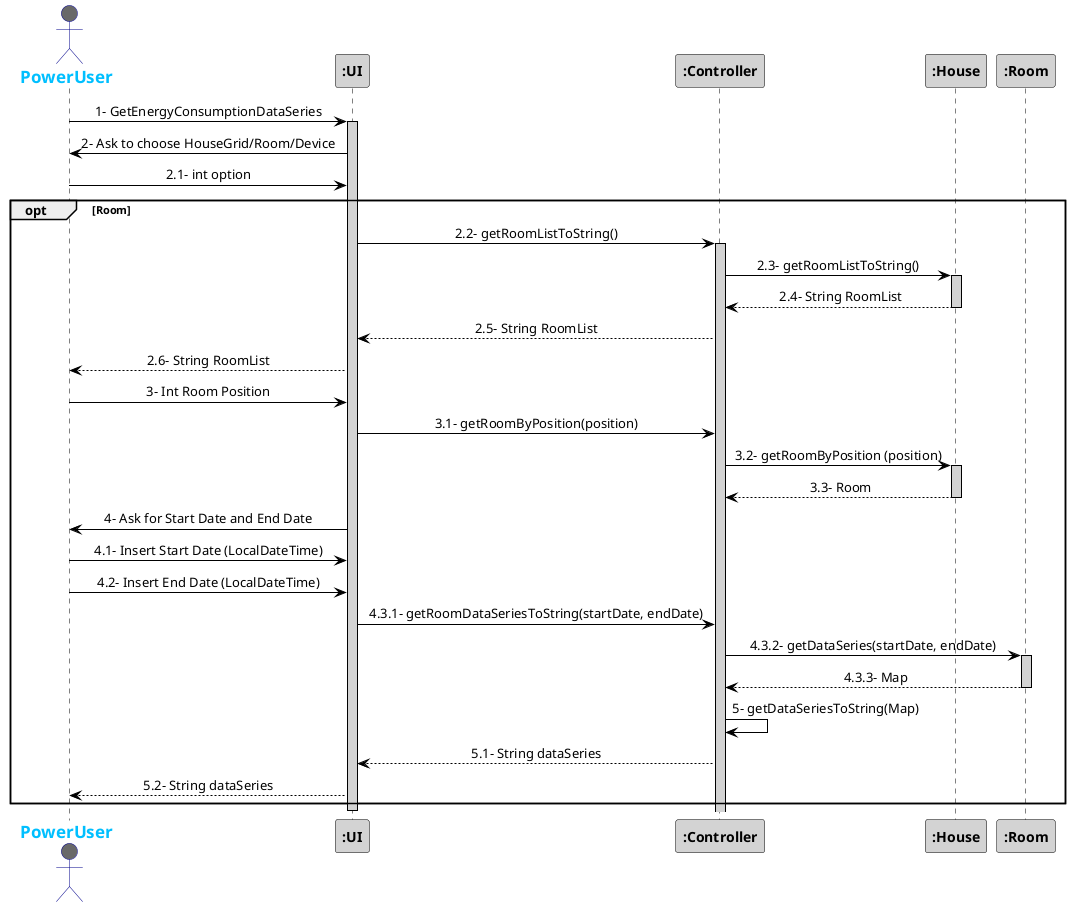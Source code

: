 @startuml
skinparam sequenceMessageAlign center
skinparam sequence {
	ArrowColor Black
	ActorBorderColor DarkBlue
	LifeLineBorderColor black
	LifeLineBackgroundColor LightGrey

	ParticipantBorderColor Black
	ParticipantBackgroundColor LightGrey
	ParticipantFontStyle Bold

	ActorBackgroundColor DimGrey
	ActorFontColor DeepSkyBlue
	ActorFontStyle Bold
	ActorFontSize 17
	ActorFontName Aapex
}

actor PowerUser
PowerUser -> ":UI": 1- GetEnergyConsumptionDataSeries
activate ":UI"
PowerUser <- ":UI": 2- Ask to choose HouseGrid/Room/Device
PowerUser -> ":UI": 2.1- int option
opt Room
":UI" -> ":Controller": 2.2- getRoomListToString()
activate ":Controller"
":Controller" -> ":House": 2.3- getRoomListToString()
activate ":House"
":Controller" <-- ":House": 2.4- String RoomList
deactivate ":House"
":UI" <-- ":Controller": 2.5- String RoomList
PowerUser <-- ":UI": 2.6- String RoomList

PowerUser -> ":UI": 3- Int Room Position
":UI" -> ":Controller": 3.1- getRoomByPosition(position)
":Controller" -> ":House": 3.2- getRoomByPosition (position)
activate ":House"
":Controller" <-- ":House": 3.3- Room
deactivate ":House"

PowerUser <- ":UI": 4- Ask for Start Date and End Date

PowerUser -> ":UI": 4.1- Insert Start Date (LocalDateTime)
PowerUser -> ":UI": 4.2- Insert End Date (LocalDateTime)
":UI" -> ":Controller": 4.3.1- getRoomDataSeriesToString(startDate, endDate)
":Controller" -> ":Room": 4.3.2- getDataSeries(startDate, endDate)
activate ":Room"
":Controller" <-- ":Room": 4.3.3- Map
deactivate ":Room"
":Controller" -> ":Controller": 5- getDataSeriesToString(Map)
":Controller" --> ":UI": 5.1- String dataSeries
PowerUser <-- ":UI": 5.2- String dataSeries
end
deactivate ":UI"

@enduml